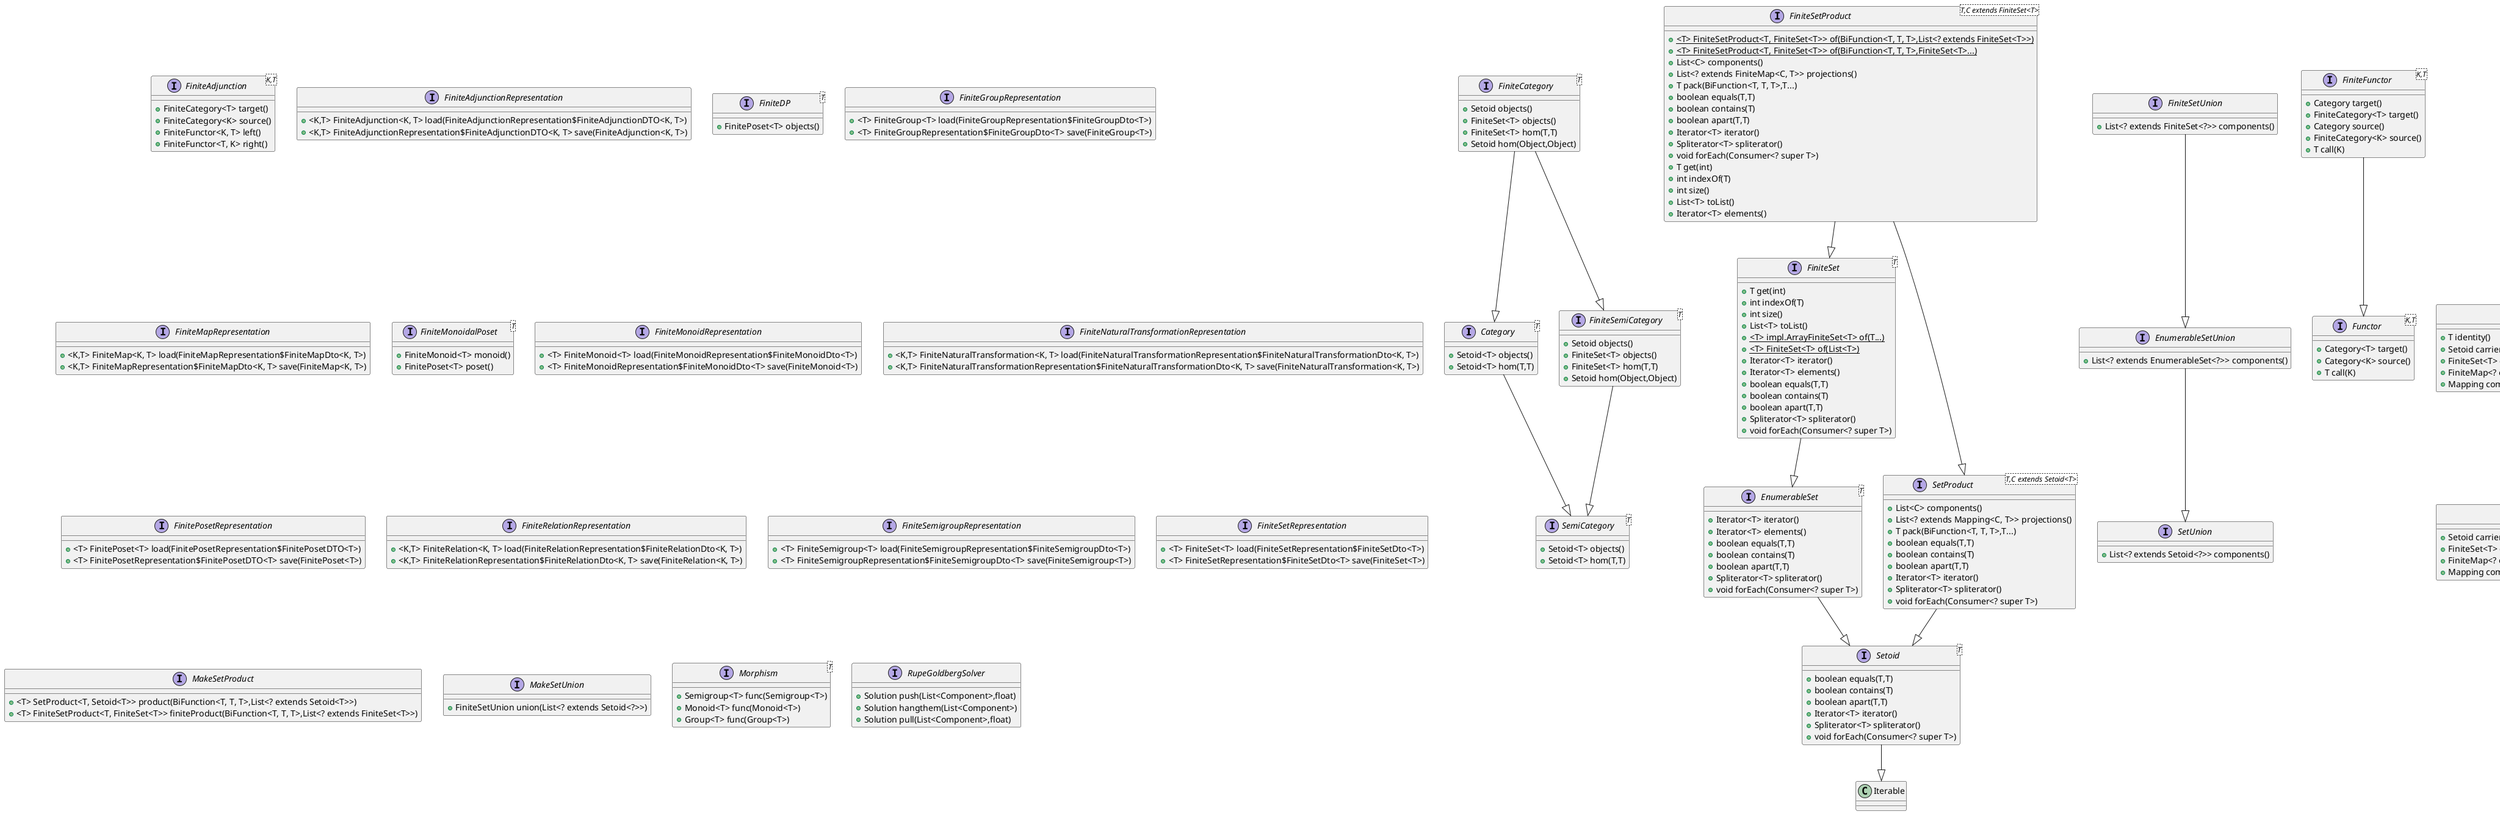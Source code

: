 @startuml
'https://plantuml.com/class-diagram

interface Category<T> {
  + Setoid<T> objects()
  + Setoid<T> hom(T,T)
}

interface EnumerableSet<T> {
  + Iterator<T> iterator()
  + Iterator<T> elements()
  + boolean equals(T,T)
  + boolean contains(T)
  + boolean apart(T,T)
  + Spliterator<T> spliterator()
  + void forEach(Consumer<? super T>)
}

interface EnumerableSetUnion {
  + List<? extends EnumerableSet<?>> components()
}

interface FiniteAdjunction<K,T> {
  + FiniteCategory<T> target()
  + FiniteCategory<K> source()
  + FiniteFunctor<K, T> left()
  + FiniteFunctor<T, K> right()
}

interface FiniteAdjunctionRepresentation {
  + <K,T> FiniteAdjunction<K, T> load(FiniteAdjunctionRepresentation$FiniteAdjunctionDTO<K, T>)
  + <K,T> FiniteAdjunctionRepresentation$FiniteAdjunctionDTO<K, T> save(FiniteAdjunction<K, T>)
}

interface FiniteCategory<T> {
  + Setoid objects()
  + FiniteSet<T> objects()
  + FiniteSet<T> hom(T,T)
  + Setoid hom(Object,Object)
}

interface FiniteDP<T> {
  + FinitePoset<T> objects()
}

interface FiniteFunctor<K,T> {
  + Category target()
  + FiniteCategory<T> target()
  + Category source()
  + FiniteCategory<K> source()
  + T call(K)
}

interface FiniteGroup<T> {
  + FiniteMap<T, T> inverse()
  + Mapping inverse()
  + T identity()
  + Setoid carrier()
  + FiniteSet<T> carrier()
  + FiniteMap<? extends FiniteSet<T>, T> composition()
  + Mapping composition()
}

interface FiniteGroupRepresentation {
  + <T> FiniteGroup<T> load(FiniteGroupRepresentation$FiniteGroupDto<T>)
  + <T> FiniteGroupRepresentation$FiniteGroupDto<T> save(FiniteGroup<T>)
}

interface FiniteMap<K,T> {
  + Setoid target()
  + FiniteSet<T> target()
  + Setoid source()
  + FiniteSet<K> source()
  + R apply(T)
  + <V> Function<V, R> compose(Function<? super V, ? extends T>)
  + <V> Function<T, V> andThen(Function<? super R, ? extends V>)
}

interface FiniteMapRepresentation {
  + <K,T> FiniteMap<K, T> load(FiniteMapRepresentation$FiniteMapDto<K, T>)
  + <K,T> FiniteMapRepresentation$FiniteMapDto<K, T> save(FiniteMap<K, T>)
}

interface FiniteMonoid<T> {
  + T identity()
  + Setoid carrier()
  + FiniteSet<T> carrier()
  + FiniteMap<? extends FiniteSet<T>, T> composition()
  + Mapping composition()
}

interface FiniteMonoidalPoset<T> {
  + FiniteMonoid<T> monoid()
  + FinitePoset<T> poset()
}

interface FiniteMonoidRepresentation {
  + <T> FiniteMonoid<T> load(FiniteMonoidRepresentation$FiniteMonoidDto<T>)
  + <T> FiniteMonoidRepresentation$FiniteMonoidDto<T> save(FiniteMonoid<T>)
}

interface FiniteNaturalTransformation<K,T> {
  + Category cat2()
  + FiniteCategory<T> cat2()
  + Category cat1()
  + FiniteCategory<K> cat1()
}

interface FiniteNaturalTransformationRepresentation {
  + <K,T> FiniteNaturalTransformation<K, T> load(FiniteNaturalTransformationRepresentation$FiniteNaturalTransformationDto<K, T>)
  + <K,T> FiniteNaturalTransformationRepresentation$FiniteNaturalTransformationDto<K, T> save(FiniteNaturalTransformation<K, T>)
}

interface FinitePoset<T> {
  + FiniteSet<T> carrier()
  + Setoid carrier()
}

interface FinitePosetRepresentation {
  + <T> FinitePoset<T> load(FinitePosetRepresentation$FinitePosetDTO<T>)
  + <T> FinitePosetRepresentation$FinitePosetDTO<T> save(FinitePoset<T>)
}

interface FiniteRelation<K,T> {
  + Setoid target()
  + FiniteSet<T> target()
  + Setoid source()
  + FiniteSet<K> source()
}

interface FiniteRelationRepresentation {
  + <K,T> FiniteRelation<K, T> load(FiniteRelationRepresentation$FiniteRelationDto<K, T>)
  + <K,T> FiniteRelationRepresentation$FiniteRelationDto<K, T> save(FiniteRelation<K, T>)
}

interface FiniteSemiCategory<T> {
  + Setoid objects()
  + FiniteSet<T> objects()
  + FiniteSet<T> hom(T,T)
  + Setoid hom(Object,Object)
}

interface FiniteSemigroup<T> {
  + Setoid carrier()
  + FiniteSet<T> carrier()
  + FiniteMap<? extends FiniteSet<T>, T> composition()
  + Mapping composition()
}

interface FiniteSemigroupRepresentation {
  + <T> FiniteSemigroup<T> load(FiniteSemigroupRepresentation$FiniteSemigroupDto<T>)
  + <T> FiniteSemigroupRepresentation$FiniteSemigroupDto<T> save(FiniteSemigroup<T>)
}

interface FiniteSet<T> {
  + T get(int)
  + int indexOf(T)
  + int size()
  + List<T> toList()
  + {static} <T> impl.ArrayFiniteSet<T> of(T...)
  + {static} <T> FiniteSet<T> of(List<T>)
  + Iterator<T> iterator()
  + Iterator<T> elements()
  + boolean equals(T,T)
  + boolean contains(T)
  + boolean apart(T,T)
  + Spliterator<T> spliterator()
  + void forEach(Consumer<? super T>)
}

interface FiniteSetProduct<T,C extends FiniteSet<T>> {
  + {static} <T> FiniteSetProduct<T, FiniteSet<T>> of(BiFunction<T, T, T>,List<? extends FiniteSet<T>>)
  + {static} <T> FiniteSetProduct<T, FiniteSet<T>> of(BiFunction<T, T, T>,FiniteSet<T>...)
  + List<C> components()
  + List<? extends FiniteMap<C, T>> projections()
  + T pack(BiFunction<T, T, T>,T...)
  + boolean equals(T,T)
  + boolean contains(T)
  + boolean apart(T,T)
  + Iterator<T> iterator()
  + Spliterator<T> spliterator()
  + void forEach(Consumer<? super T>)
  + T get(int)
  + int indexOf(T)
  + int size()
  + List<T> toList()
  + Iterator<T> elements()
}

interface FiniteSetRepresentation {
  + <T> FiniteSet<T> load(FiniteSetRepresentation$FiniteSetDto<T>)
  + <T> FiniteSetRepresentation$FiniteSetDto<T> save(FiniteSet<T>)
}

interface FiniteSetUnion {
  + List<? extends FiniteSet<?>> components()
}

interface FreeSemigroup<T> {
  + T unit(T)
  + Setoid<T> carrier()
  + Mapping<? extends Setoid<T>, T> composition()
}

interface Functor<K,T> {
  + Category<T> target()
  + Category<K> source()
  + T call(K)
}

interface Group<T> {
  + Mapping<T, T> inverse()
  + T identity()
  + Setoid<T> carrier()
  + Mapping<? extends Setoid<T>, T> composition()
}

interface JoinSemilattice<T> {
  + T join(T,T)
  + T bottom()
  + Setoid<T> carrier()
}

interface Lattice<T> {
  + T join(T,T)
  + T bottom()
  + Setoid<T> carrier()
  + T top()
  + T meet(T,T)
}

interface MakeSetProduct {
  + <T> SetProduct<T, Setoid<T>> product(BiFunction<T, T, T>,List<? extends Setoid<T>>)
  + <T> FiniteSetProduct<T, FiniteSet<T>> finiteProduct(BiFunction<T, T, T>,List<? extends FiniteSet<T>>)
}

interface MakeSetUnion {
  + FiniteSetUnion union(List<? extends Setoid<?>>)
}

interface Mapping<K,T> {
  + Setoid<T> target()
  + Setoid<K> source()
  + R apply(T)
  + <V> Function<V, R> compose(Function<? super V, ? extends T>)
  + <V> Function<T, V> andThen(Function<? super R, ? extends V>)
}

interface MeetSemilattice<T> {
  + T top()
  + T meet(T,T)
  + Setoid<T> carrier()
}

interface Monoid<T> {
  + T identity()
  + Setoid<T> carrier()
  + Mapping<? extends Setoid<T>, T> composition()
}

interface MonotoneMap<K,T> {
  + Poset<K> sourcePoset()
  + Poset<T> targetPoset()
  + Setoid<T> target()
  + Setoid<K> source()
  + R apply(T)
  + <V> Function<V, R> compose(Function<? super V, ? extends T>)
  + <V> Function<T, V> andThen(Function<? super R, ? extends V>)
}

interface Morphism<T> {
  + Semigroup<T> func(Semigroup<T>)
  + Monoid<T> func(Monoid<T>)
  + Group<T> func(Group<T>)
}

interface NaturalTransformation<K,T> {
  + Category<T> cat2()
  + Category<K> cat1()
}

interface Poset<T> {
  + Setoid<T> carrier()
}

interface Relation<K,T> {
  + Setoid<T> target()
  + Setoid<K> source()
}

interface RupeGoldbergSolver {
  + Solution push(List<Component>,float)
  + Solution hangthem(List<Component>)
  + Solution pull(List<Component>,float)
}

interface SemiCategory<T> {
  + Setoid<T> objects()
  + Setoid<T> hom(T,T)
}

interface Semigroup<T> {
  + Setoid<T> carrier()
  + Mapping<? extends Setoid<T>, T> composition()
}

interface Setoid<T> {
  + boolean equals(T,T)
  + boolean contains(T)
  + boolean apart(T,T)
  + Iterator<T> iterator()
  + Spliterator<T> spliterator()
  + void forEach(Consumer<? super T>)
}

interface SetProduct<T,C extends Setoid<T>> {
  + List<C> components()
  + List<? extends Mapping<C, T>> projections()
  + T pack(BiFunction<T, T, T>,T...)
  + boolean equals(T,T)
  + boolean contains(T)
  + boolean apart(T,T)
  + Iterator<T> iterator()
  + Spliterator<T> spliterator()
  + void forEach(Consumer<? super T>)
}

interface SetUnion {
  + List<? extends Setoid<?>> components()
}

Category --|> SemiCategory
EnumerableSet --|> Setoid
EnumerableSetUnion --|> SetUnion
FiniteCategory --|> FiniteSemiCategory
FiniteCategory --|> Category
FiniteFunctor --|> Functor
FiniteGroup --|> Group
FiniteGroup --|> FiniteMonoid
FiniteMap --|> Mapping
FiniteMonoid --|> Monoid
FiniteMonoid --|> FiniteSemigroup
FiniteNaturalTransformation --|> NaturalTransformation
FinitePoset --|> Poset
FiniteRelation --|> Relation
FiniteSemiCategory --|> SemiCategory
FiniteSemigroup --|> Semigroup
FiniteSet --|> EnumerableSet
FiniteSetProduct --|> SetProduct
FiniteSetProduct --|> FiniteSet
FiniteSetUnion --|> EnumerableSetUnion
FreeSemigroup --|> Semigroup
Group --|> Monoid
JoinSemilattice --|> Poset
Lattice --|> JoinSemilattice
Lattice --|> MeetSemilattice
Mapping --|> Function
MeetSemilattice --|> Poset
Monoid --|> Semigroup
MonotoneMap --|> Mapping
Setoid --|> Iterable
SetProduct --|> Setoid

@enduml
